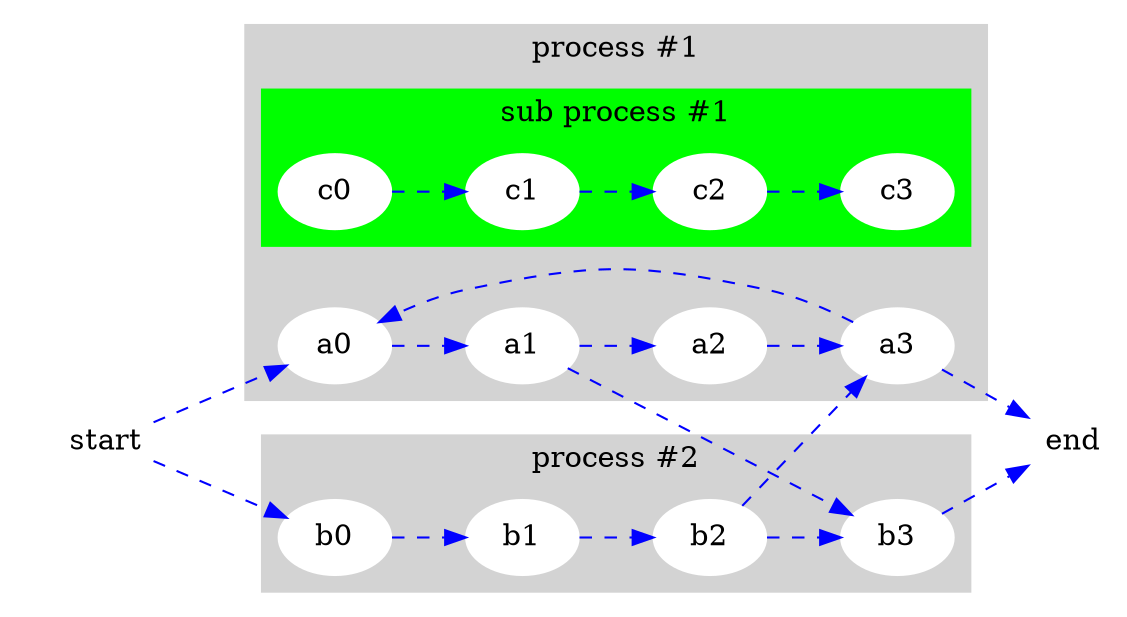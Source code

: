digraph G {
	node [color=white style=filled]
	edge [color=blue style=dashed]
	compound=true
	rankdir=LR
	subgraph cluster_0 {
		node [color=white style=filled]
		color=lightgrey style=filled
		a0 -> a1
		a1 -> a2
		a2 -> a3
		label="process #1"
		subgraph cluster_11 {
			node [style=filled]
			color=green
			c0 -> c1
			c1 -> c2
			c2 -> c3
			label="sub process #1"
		}
	}
	subgraph cluster_1 {
		node [color=white style=filled]
		color=blue
		b0 -> b1
		b1 -> b2
		b2 -> b3
		label="process #2"
		color=lightgrey style=filled
	}
	start -> a0
	start -> b0
	a1 -> b3
	b2 -> a3
	a3 -> a0
	a3 -> end
	b3 -> end
	start [shape=Mdiamond]
	end [shape=Msquare]
}
